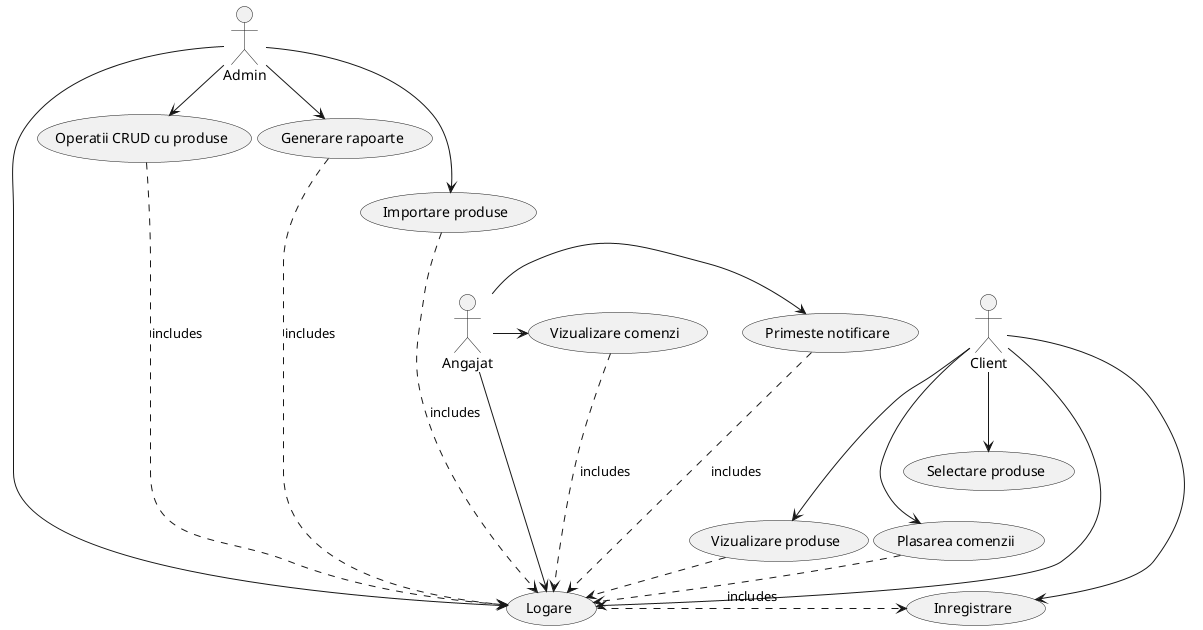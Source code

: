 @startuml

Admin -> (Logare)
Admin --> (Importare produse)
Admin -> (Operatii CRUD cu produse)
Admin -> (Generare rapoarte)

(Importare produse)         ....> (Logare) :includes
(Operatii CRUD cu produse)  ....> (Logare) :includes
(Generare rapoarte)         ....> (Logare) :includes

Angajat -> (Logare)
Angajat -> (Primeste notificare)
Angajat -> (Vizualizare comenzi)

(Primeste notificare)   ...> (Logare) :includes
(Vizualizare comenzi)   ...> (Logare) :includes

Client ---> (Logare)
Client --> (Inregistrare)
Client --> (Vizualizare produse)
Client --> (Selectare produse)
Client --> (Plasarea comenzii)

(Logare)               .> (Inregistrare) :includes
(Vizualizare produse)  .> (Logare) :includes
(Plasarea comenzii)    .> (Logare) :includes

@enduml